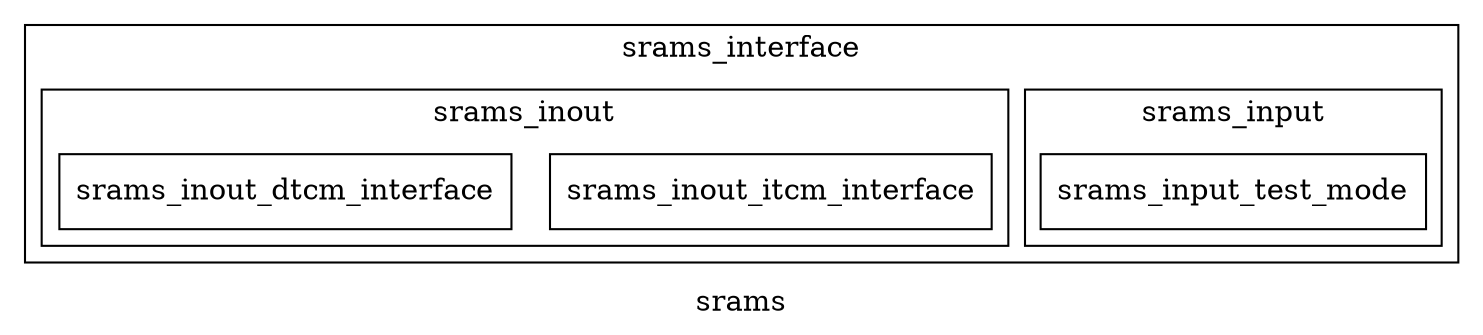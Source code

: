 digraph cluster_srams {
label = "srams";

subgraph cluster_srams_interface {
label = "srams_interface";

subgraph cluster_srams_input {
    label = "srams_input";
    srams_input_test_mode  [ shape=box, label="srams_input_test_mode", color="black", fontcolor="black" ];
}

subgraph cluster_srams_output {
    label = "srams_output";
}

subgraph cluster_srams_inout {
    label = "srams_inout";
    srams_inout_itcm_interface  [ shape=box, label="srams_inout_itcm_interface", color="black", fontcolor="black" ];
    srams_inout_dtcm_interface  [ shape=box, label="srams_inout_dtcm_interface", color="black", fontcolor="black" ];
}

}

}